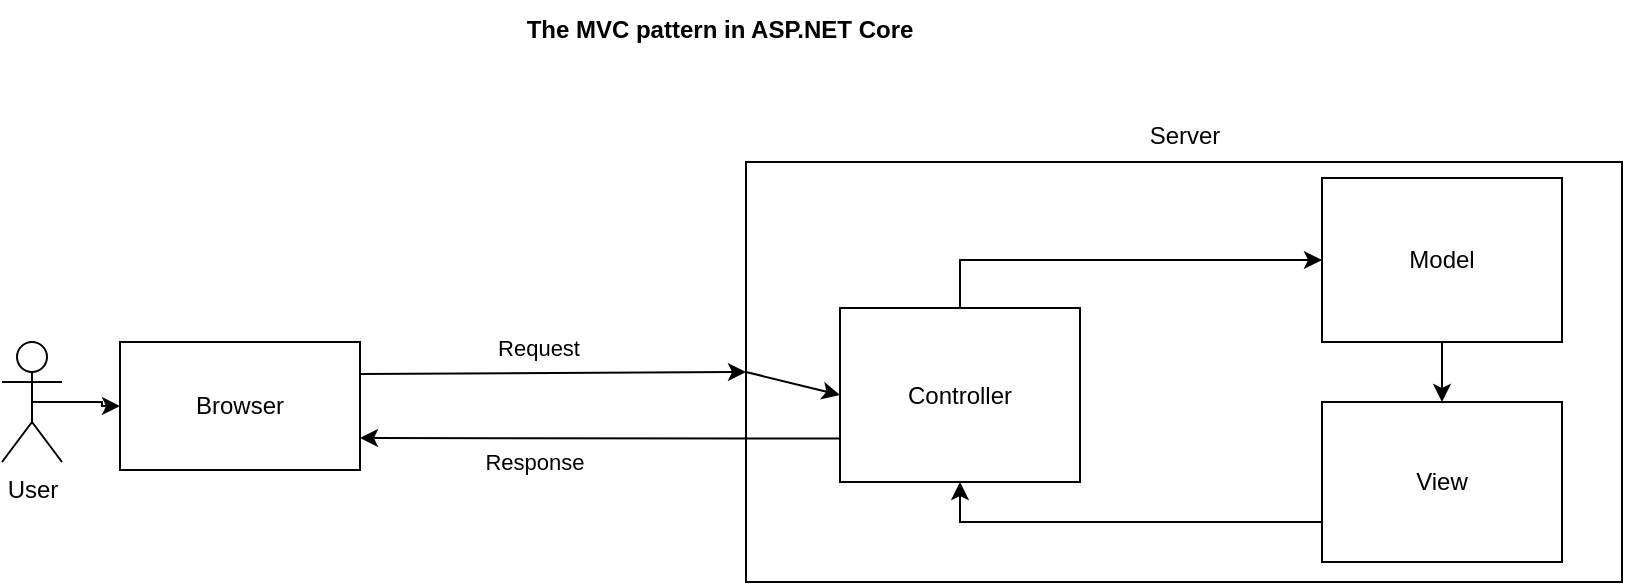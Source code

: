<mxfile version="26.0.16">
  <diagram name="Page-1" id="wcR-UidZkr71XZt1Et-G">
    <mxGraphModel dx="1434" dy="772" grid="0" gridSize="10" guides="1" tooltips="1" connect="1" arrows="1" fold="1" page="1" pageScale="1" pageWidth="850" pageHeight="1100" math="0" shadow="0">
      <root>
        <mxCell id="0" />
        <mxCell id="1" parent="0" />
        <mxCell id="ydcXctAWkC2qsWSq_SQs-14" style="edgeStyle=orthogonalEdgeStyle;rounded=0;orthogonalLoop=1;jettySize=auto;html=1;exitX=0.5;exitY=0.5;exitDx=0;exitDy=0;exitPerimeter=0;" edge="1" parent="1" source="ydcXctAWkC2qsWSq_SQs-1" target="ydcXctAWkC2qsWSq_SQs-13">
          <mxGeometry relative="1" as="geometry" />
        </mxCell>
        <mxCell id="ydcXctAWkC2qsWSq_SQs-1" value="User&lt;div&gt;&lt;br&gt;&lt;/div&gt;" style="shape=umlActor;verticalLabelPosition=bottom;verticalAlign=top;html=1;outlineConnect=0;" vertex="1" parent="1">
          <mxGeometry x="20" y="273" width="30" height="60" as="geometry" />
        </mxCell>
        <mxCell id="ydcXctAWkC2qsWSq_SQs-4" value="" style="rounded=0;whiteSpace=wrap;html=1;" vertex="1" parent="1">
          <mxGeometry x="392" y="183" width="438" height="210" as="geometry" />
        </mxCell>
        <mxCell id="ydcXctAWkC2qsWSq_SQs-24" style="edgeStyle=orthogonalEdgeStyle;rounded=0;orthogonalLoop=1;jettySize=auto;html=1;exitX=0.5;exitY=0;exitDx=0;exitDy=0;" edge="1" parent="1" source="ydcXctAWkC2qsWSq_SQs-5" target="ydcXctAWkC2qsWSq_SQs-6">
          <mxGeometry relative="1" as="geometry" />
        </mxCell>
        <mxCell id="ydcXctAWkC2qsWSq_SQs-5" value="Controller" style="rounded=0;whiteSpace=wrap;html=1;" vertex="1" parent="1">
          <mxGeometry x="439" y="256" width="120" height="87" as="geometry" />
        </mxCell>
        <mxCell id="ydcXctAWkC2qsWSq_SQs-6" value="Model" style="rounded=0;whiteSpace=wrap;html=1;" vertex="1" parent="1">
          <mxGeometry x="680" y="191" width="120" height="82" as="geometry" />
        </mxCell>
        <mxCell id="ydcXctAWkC2qsWSq_SQs-23" style="edgeStyle=orthogonalEdgeStyle;rounded=0;orthogonalLoop=1;jettySize=auto;html=1;exitX=0;exitY=0.75;exitDx=0;exitDy=0;entryX=0.5;entryY=1;entryDx=0;entryDy=0;" edge="1" parent="1" source="ydcXctAWkC2qsWSq_SQs-7" target="ydcXctAWkC2qsWSq_SQs-5">
          <mxGeometry relative="1" as="geometry">
            <Array as="points">
              <mxPoint x="680" y="363" />
              <mxPoint x="499" y="363" />
            </Array>
          </mxGeometry>
        </mxCell>
        <mxCell id="ydcXctAWkC2qsWSq_SQs-7" value="View" style="rounded=0;whiteSpace=wrap;html=1;" vertex="1" parent="1">
          <mxGeometry x="680" y="303" width="120" height="80" as="geometry" />
        </mxCell>
        <mxCell id="ydcXctAWkC2qsWSq_SQs-11" value="&lt;b&gt;The MVC pattern in ASP.NET Core&lt;/b&gt;" style="text;html=1;align=center;verticalAlign=middle;whiteSpace=wrap;rounded=0;" vertex="1" parent="1">
          <mxGeometry x="221" y="102" width="316" height="30" as="geometry" />
        </mxCell>
        <mxCell id="ydcXctAWkC2qsWSq_SQs-13" value="Browser" style="rounded=0;whiteSpace=wrap;html=1;" vertex="1" parent="1">
          <mxGeometry x="79" y="273" width="120" height="64" as="geometry" />
        </mxCell>
        <mxCell id="ydcXctAWkC2qsWSq_SQs-16" value="" style="endArrow=classic;html=1;rounded=0;exitX=1;exitY=0.25;exitDx=0;exitDy=0;entryX=0;entryY=0.5;entryDx=0;entryDy=0;" edge="1" parent="1" source="ydcXctAWkC2qsWSq_SQs-13" target="ydcXctAWkC2qsWSq_SQs-4">
          <mxGeometry width="50" height="50" relative="1" as="geometry">
            <mxPoint x="261" y="369" as="sourcePoint" />
            <mxPoint x="311" y="319" as="targetPoint" />
          </mxGeometry>
        </mxCell>
        <mxCell id="ydcXctAWkC2qsWSq_SQs-26" value="Request" style="edgeLabel;html=1;align=center;verticalAlign=middle;resizable=0;points=[];" vertex="1" connectable="0" parent="ydcXctAWkC2qsWSq_SQs-16">
          <mxGeometry x="-0.078" y="3" relative="1" as="geometry">
            <mxPoint y="-10" as="offset" />
          </mxGeometry>
        </mxCell>
        <mxCell id="ydcXctAWkC2qsWSq_SQs-17" value="" style="endArrow=classic;html=1;rounded=0;exitX=0;exitY=0.5;exitDx=0;exitDy=0;entryX=0;entryY=0.5;entryDx=0;entryDy=0;" edge="1" parent="1" source="ydcXctAWkC2qsWSq_SQs-4" target="ydcXctAWkC2qsWSq_SQs-5">
          <mxGeometry width="50" height="50" relative="1" as="geometry">
            <mxPoint x="261" y="369" as="sourcePoint" />
            <mxPoint x="311" y="319" as="targetPoint" />
          </mxGeometry>
        </mxCell>
        <mxCell id="ydcXctAWkC2qsWSq_SQs-18" value="" style="endArrow=classic;html=1;rounded=0;exitX=0;exitY=0.75;exitDx=0;exitDy=0;entryX=1;entryY=0.75;entryDx=0;entryDy=0;" edge="1" parent="1" source="ydcXctAWkC2qsWSq_SQs-5" target="ydcXctAWkC2qsWSq_SQs-13">
          <mxGeometry width="50" height="50" relative="1" as="geometry">
            <mxPoint x="305" y="371" as="sourcePoint" />
            <mxPoint x="249" y="324" as="targetPoint" />
          </mxGeometry>
        </mxCell>
        <mxCell id="ydcXctAWkC2qsWSq_SQs-25" value="Response" style="edgeLabel;html=1;align=center;verticalAlign=middle;resizable=0;points=[];" vertex="1" connectable="0" parent="ydcXctAWkC2qsWSq_SQs-18">
          <mxGeometry x="0.275" y="-1" relative="1" as="geometry">
            <mxPoint y="13" as="offset" />
          </mxGeometry>
        </mxCell>
        <mxCell id="ydcXctAWkC2qsWSq_SQs-19" value="" style="endArrow=classic;html=1;rounded=0;exitX=0.5;exitY=1;exitDx=0;exitDy=0;entryX=0.5;entryY=0;entryDx=0;entryDy=0;" edge="1" parent="1" source="ydcXctAWkC2qsWSq_SQs-6" target="ydcXctAWkC2qsWSq_SQs-7">
          <mxGeometry width="50" height="50" relative="1" as="geometry">
            <mxPoint x="261" y="386" as="sourcePoint" />
            <mxPoint x="311" y="336" as="targetPoint" />
          </mxGeometry>
        </mxCell>
        <mxCell id="ydcXctAWkC2qsWSq_SQs-27" value="Server" style="text;html=1;align=center;verticalAlign=middle;resizable=0;points=[];autosize=1;strokeColor=none;fillColor=none;" vertex="1" parent="1">
          <mxGeometry x="584.5" y="157" width="53" height="26" as="geometry" />
        </mxCell>
      </root>
    </mxGraphModel>
  </diagram>
</mxfile>
